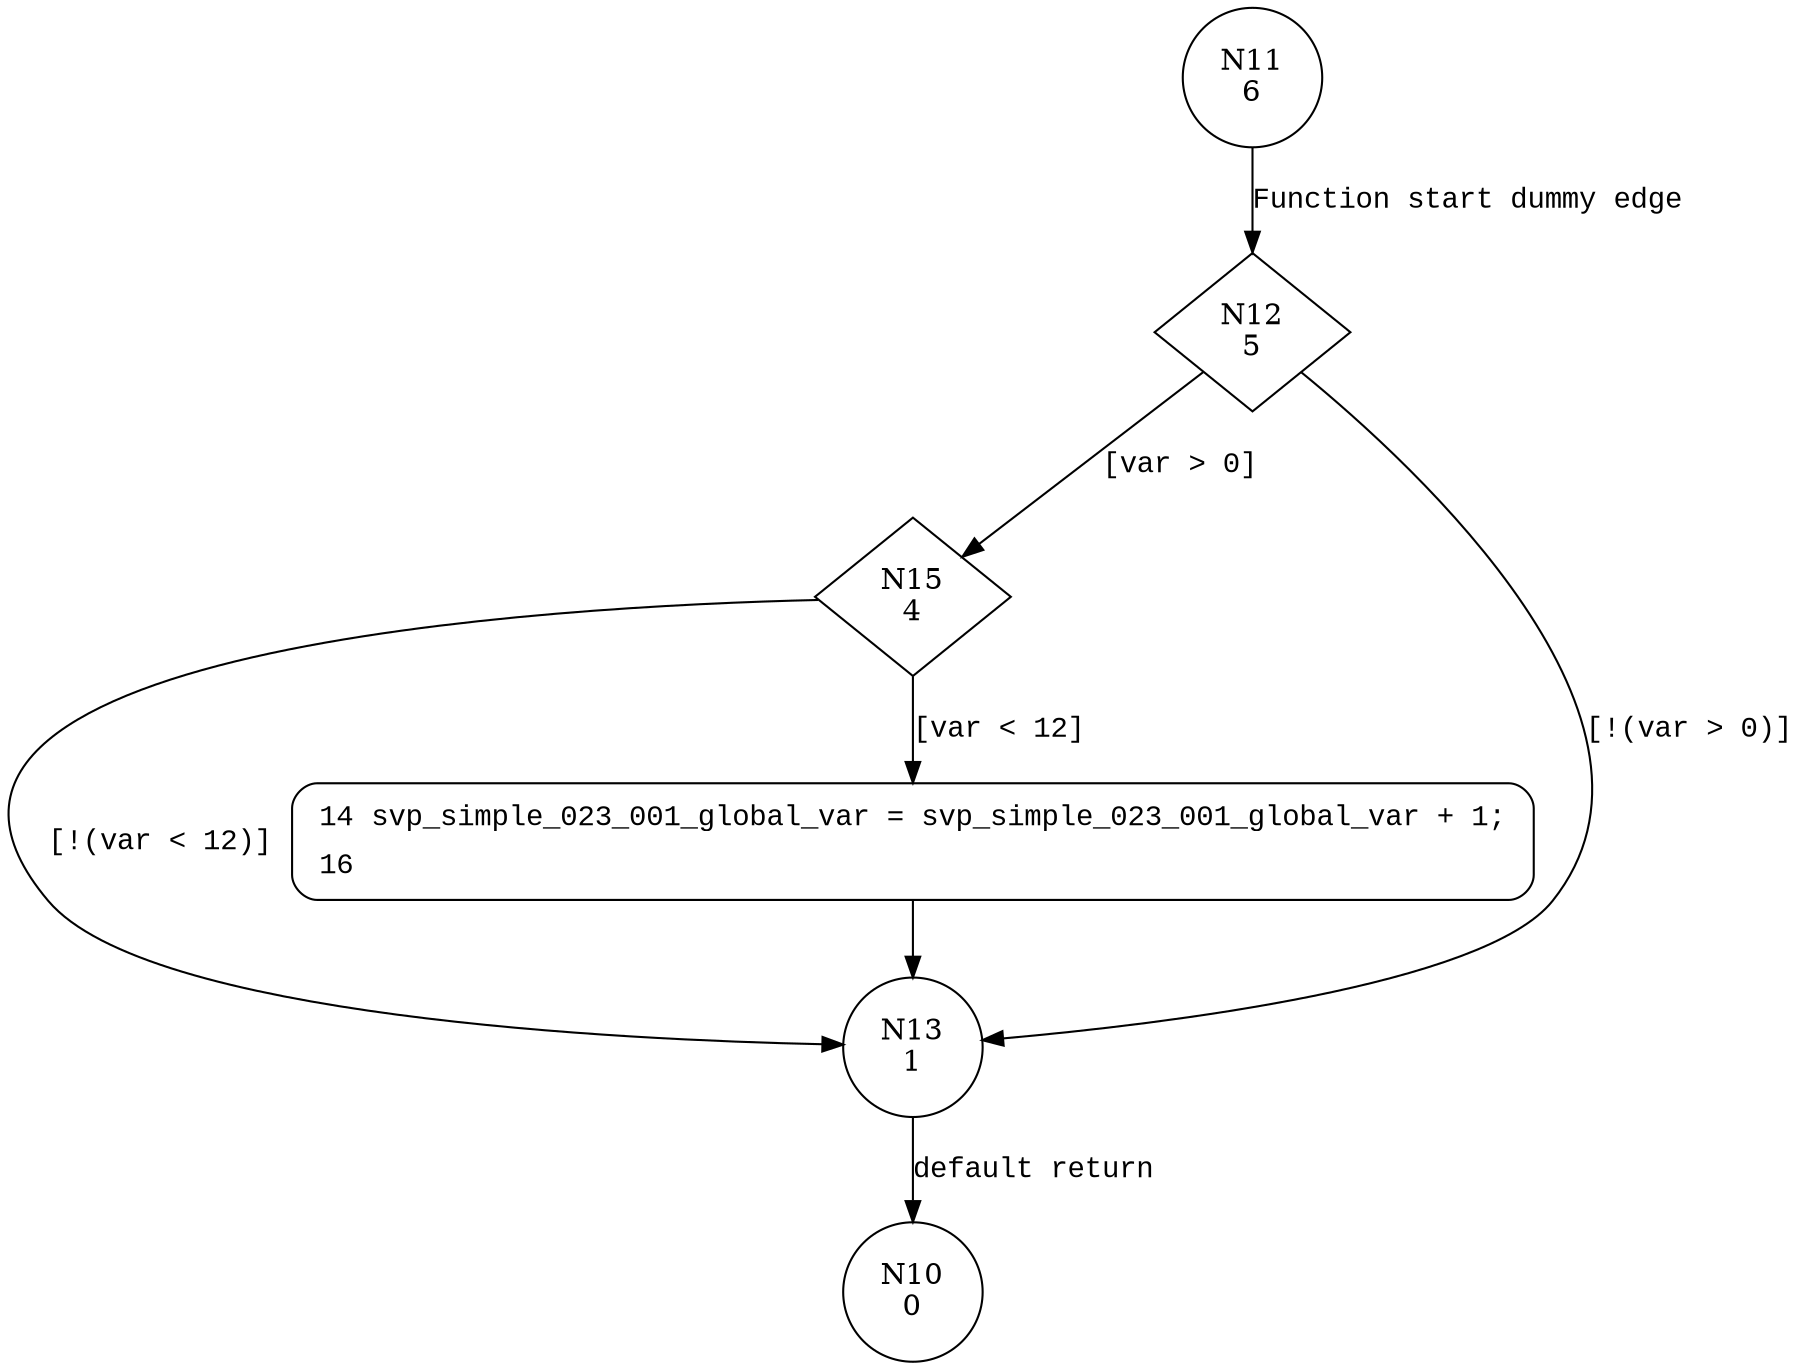 digraph svp_simple_023_001_func_1 {
11 [shape="circle" label="N11\n6"]
12 [shape="diamond" label="N12\n5"]
15 [shape="diamond" label="N15\n4"]
13 [shape="circle" label="N13\n1"]
10 [shape="circle" label="N10\n0"]
14 [shape="circle" label="N14\n3"]
14 [style="filled,bold" penwidth="1" fillcolor="white" fontname="Courier New" shape="Mrecord" label=<<table border="0" cellborder="0" cellpadding="3" bgcolor="white"><tr><td align="right">14</td><td align="left">svp_simple_023_001_global_var = svp_simple_023_001_global_var + 1;</td></tr><tr><td align="right">16</td><td align="left"></td></tr></table>>]
14 -> 13[label=""]
11 -> 12 [label="Function start dummy edge" fontname="Courier New"]
12 -> 15 [label="[var > 0]" fontname="Courier New"]
12 -> 13 [label="[!(var > 0)]" fontname="Courier New"]
13 -> 10 [label="default return" fontname="Courier New"]
15 -> 14 [label="[var < 12]" fontname="Courier New"]
15 -> 13 [label="[!(var < 12)]" fontname="Courier New"]
}